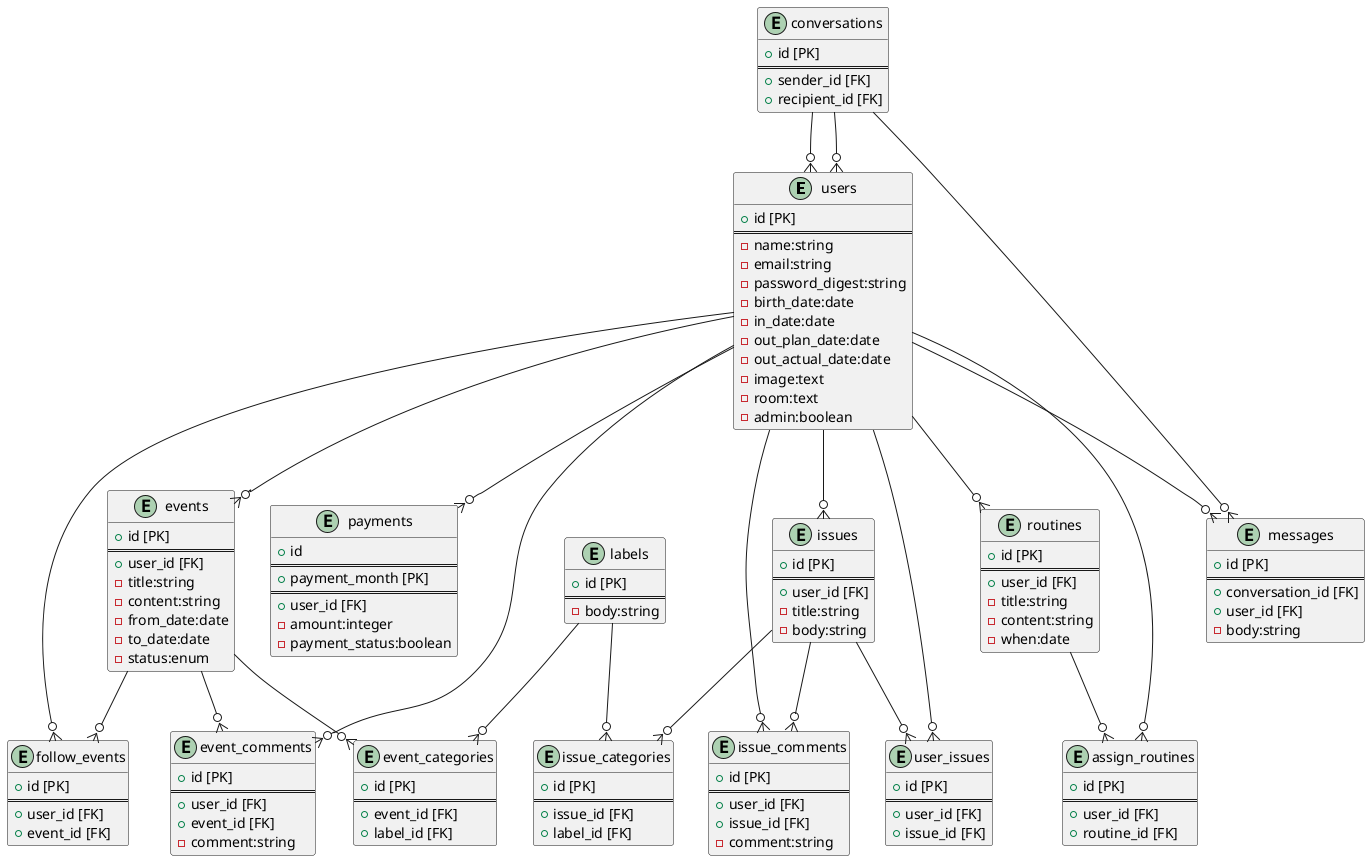 @startuml
entity "users" {
    + id [PK]
    ==
    - name:string
    - email:string
    - password_digest:string
    - birth_date:date
    - in_date:date
    - out_plan_date:date
    - out_actual_date:date
    - image:text
    - room:text
    - admin:boolean
}
entity "routines" {
    + id [PK]
    ==
    + user_id [FK]
    - title:string
    - content:string
    - when:date
}
entity "assign_routines" {
    + id [PK]
    ==
    + user_id [FK]
    + routine_id [FK]
}
entity "events" {
    + id [PK]
    ==
    + user_id [FK]
    - title:string
    - content:string
    - from_date:date
    - to_date:date
    - status:enum
}
entity "follow_events" {
    + id [PK]
    ==
    + user_id [FK]
    + event_id [FK]
}
entity "event_comments" {
    + id [PK]
    ==
    + user_id [FK]
    + event_id [FK]
    - comment:string
}
entity "event_categories" {
    + id [PK]
    ==
    + event_id [FK]
    + label_id [FK]
}
entity "payments" {
    + id
    ==
    + payment_month [PK]
    ==
    + user_id [FK]
    - amount:integer
    - payment_status:boolean
}
entity "issues" {
    + id [PK]
    ==
    + user_id [FK]
    - title:string
    - body:string
}
entity "user_issues" {
    + id [PK]
    ==
    + user_id [FK]
    + issue_id [FK]
}
entity "issue_comments" {
    + id [PK]
    ==
    + user_id [FK]
    + issue_id [FK]
    - comment:string
}
entity "issue_categories" {
    + id [PK]
    ==
    + issue_id [FK]
    + label_id [FK]
}
entity "conversations" {
    + id [PK]
    ==
    + sender_id [FK]
    + recipient_id [FK]
}
entity "messages" {
    + id [PK]
    ==
    + conversation_id [FK]
    + user_id [FK]
    - body:string
}
entity "labels" {
    + id [PK]
    ==
    - body:string
}
users --o{ routines
users --o{ assign_routines
routines --o{ assign_routines
users --o{ events
users --o{ follow_events
events --o{ follow_events
events --o{ event_categories
users --o{ event_comments
events --o{ event_comments
users --o{ payments
users --o{ issues
users --o{ user_issues
issues --o{ user_issues
users --o{ issue_comments
issues --o{ issue_comments
issues --o{ issue_categories
conversations --o{ users
conversations --o{ users
users --o{ messages
conversations --o{ messages
labels --o{ event_categories
labels --o{ issue_categories
@enduml
